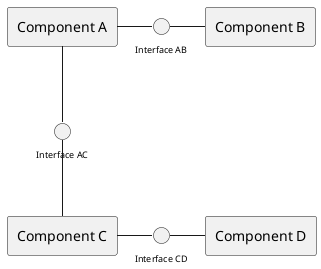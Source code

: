 @startuml
skinparam componentStyle rectangle
skinparam {
  InterfaceFontSize = 9
}

() ab as "Interface AB"
() ac as "Interface AC"
() cd as "Interface CD"

component A as "Component A"
component B as "Component B"
component C as "Component C"
component D as "Component D"

A - ab
ab - B
A -- ac
ac -- C
C - cd
cd - D
@enduml